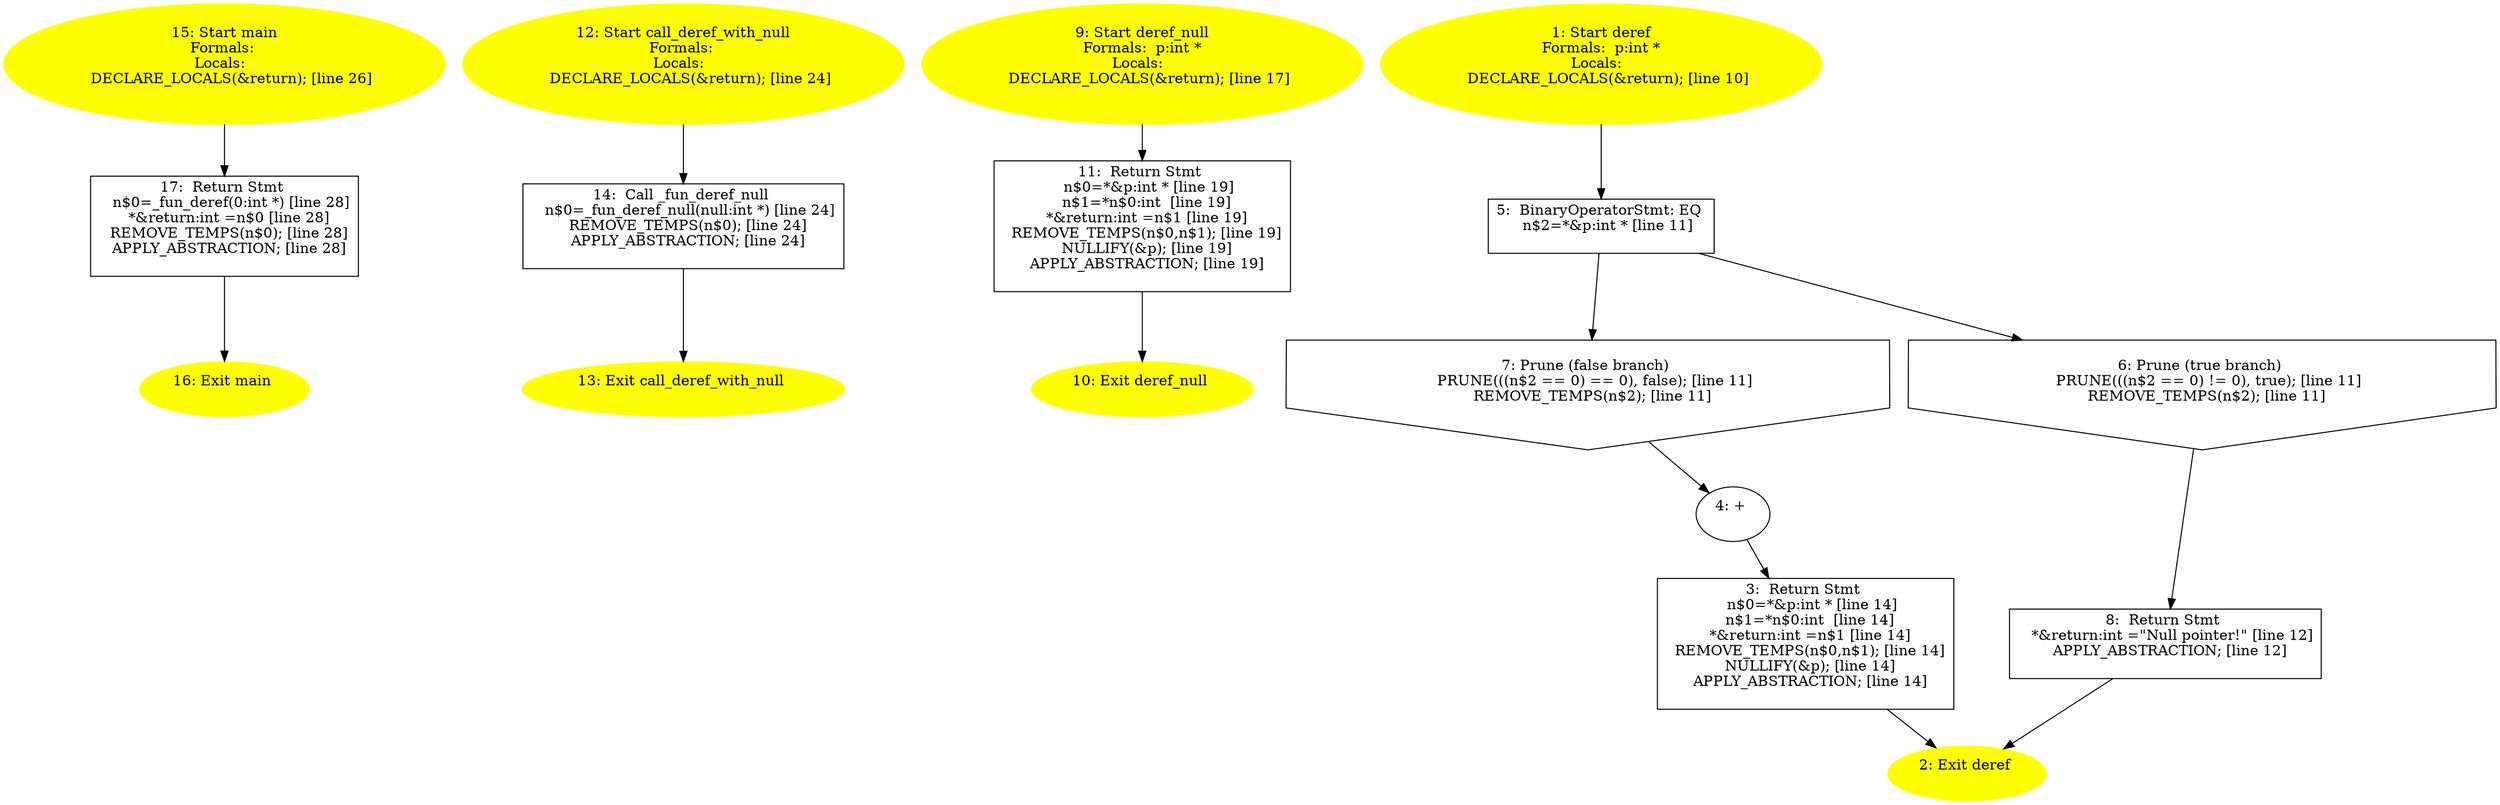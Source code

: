 /* @generated */
digraph iCFG {
17 [label="17:  Return Stmt \n   n$0=_fun_deref(0:int *) [line 28]\n  *&return:int =n$0 [line 28]\n  REMOVE_TEMPS(n$0); [line 28]\n  APPLY_ABSTRACTION; [line 28]\n " shape="box"]
	

	 17 -> 16 ;
16 [label="16: Exit main \n  " color=yellow style=filled]
	

15 [label="15: Start main\nFormals: \nLocals:  \n   DECLARE_LOCALS(&return); [line 26]\n " color=yellow style=filled]
	

	 15 -> 17 ;
14 [label="14:  Call _fun_deref_null \n   n$0=_fun_deref_null(null:int *) [line 24]\n  REMOVE_TEMPS(n$0); [line 24]\n  APPLY_ABSTRACTION; [line 24]\n " shape="box"]
	

	 14 -> 13 ;
13 [label="13: Exit call_deref_with_null \n  " color=yellow style=filled]
	

12 [label="12: Start call_deref_with_null\nFormals: \nLocals:  \n   DECLARE_LOCALS(&return); [line 24]\n " color=yellow style=filled]
	

	 12 -> 14 ;
11 [label="11:  Return Stmt \n   n$0=*&p:int * [line 19]\n  n$1=*n$0:int  [line 19]\n  *&return:int =n$1 [line 19]\n  REMOVE_TEMPS(n$0,n$1); [line 19]\n  NULLIFY(&p); [line 19]\n  APPLY_ABSTRACTION; [line 19]\n " shape="box"]
	

	 11 -> 10 ;
10 [label="10: Exit deref_null \n  " color=yellow style=filled]
	

9 [label="9: Start deref_null\nFormals:  p:int *\nLocals:  \n   DECLARE_LOCALS(&return); [line 17]\n " color=yellow style=filled]
	

	 9 -> 11 ;
8 [label="8:  Return Stmt \n   *&return:int =\"Null pointer!\" [line 12]\n  APPLY_ABSTRACTION; [line 12]\n " shape="box"]
	

	 8 -> 2 ;
7 [label="7: Prune (false branch) \n   PRUNE(((n$2 == 0) == 0), false); [line 11]\n  REMOVE_TEMPS(n$2); [line 11]\n " shape="invhouse"]
	

	 7 -> 4 ;
6 [label="6: Prune (true branch) \n   PRUNE(((n$2 == 0) != 0), true); [line 11]\n  REMOVE_TEMPS(n$2); [line 11]\n " shape="invhouse"]
	

	 6 -> 8 ;
5 [label="5:  BinaryOperatorStmt: EQ \n   n$2=*&p:int * [line 11]\n " shape="box"]
	

	 5 -> 6 ;
	 5 -> 7 ;
4 [label="4: + \n  " ]
	

	 4 -> 3 ;
3 [label="3:  Return Stmt \n   n$0=*&p:int * [line 14]\n  n$1=*n$0:int  [line 14]\n  *&return:int =n$1 [line 14]\n  REMOVE_TEMPS(n$0,n$1); [line 14]\n  NULLIFY(&p); [line 14]\n  APPLY_ABSTRACTION; [line 14]\n " shape="box"]
	

	 3 -> 2 ;
2 [label="2: Exit deref \n  " color=yellow style=filled]
	

1 [label="1: Start deref\nFormals:  p:int *\nLocals:  \n   DECLARE_LOCALS(&return); [line 10]\n " color=yellow style=filled]
	

	 1 -> 5 ;
}
